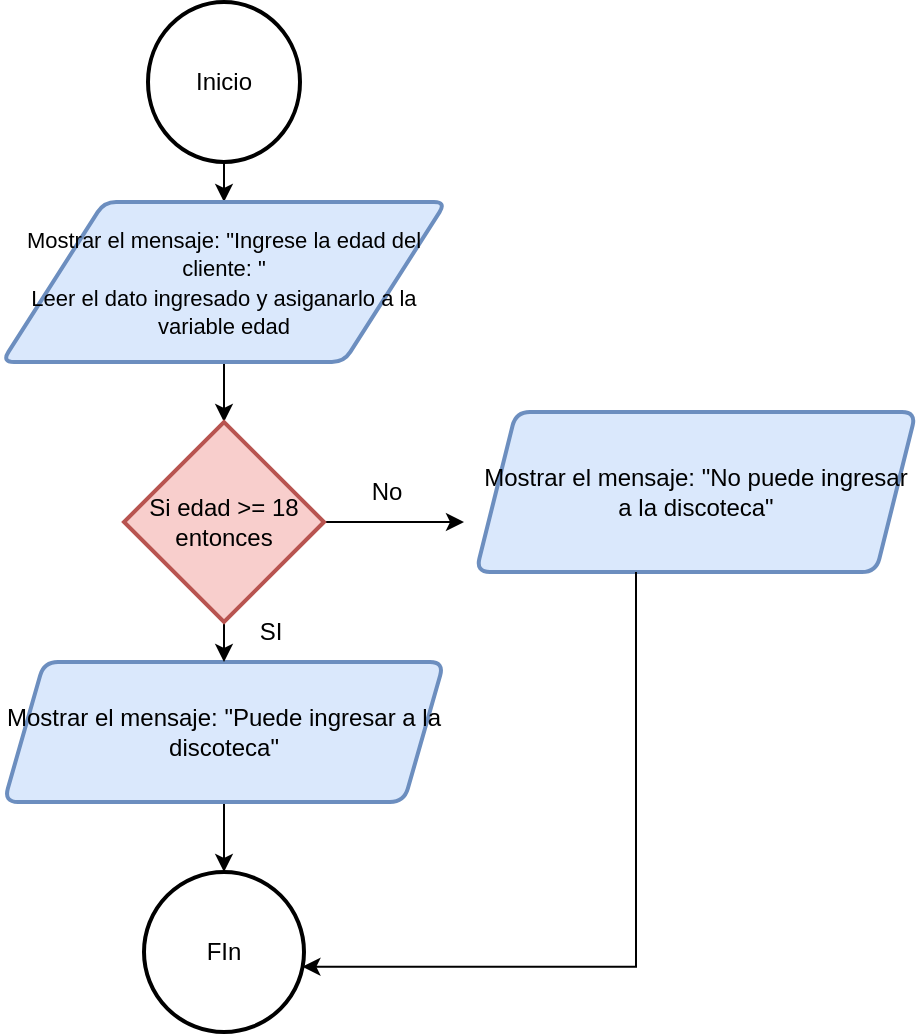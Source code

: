 <mxfile version="24.7.17">
  <diagram name="Página-1" id="d2faEwNxbQ2x0-C0SDmR">
    <mxGraphModel dx="1050" dy="522" grid="1" gridSize="10" guides="1" tooltips="1" connect="1" arrows="1" fold="1" page="1" pageScale="1" pageWidth="827" pageHeight="1169" math="0" shadow="0">
      <root>
        <mxCell id="0" />
        <mxCell id="1" parent="0" />
        <mxCell id="JrTyx0nyBxAhCsurTgNs-3" value="" style="edgeStyle=orthogonalEdgeStyle;rounded=0;orthogonalLoop=1;jettySize=auto;html=1;" edge="1" parent="1" source="JrTyx0nyBxAhCsurTgNs-1" target="JrTyx0nyBxAhCsurTgNs-2">
          <mxGeometry relative="1" as="geometry" />
        </mxCell>
        <mxCell id="JrTyx0nyBxAhCsurTgNs-1" value="Inicio" style="strokeWidth=2;html=1;shape=mxgraph.flowchart.start_2;whiteSpace=wrap;" vertex="1" parent="1">
          <mxGeometry x="376" y="70" width="76" height="80" as="geometry" />
        </mxCell>
        <mxCell id="JrTyx0nyBxAhCsurTgNs-5" value="" style="edgeStyle=orthogonalEdgeStyle;rounded=0;orthogonalLoop=1;jettySize=auto;html=1;" edge="1" parent="1" source="JrTyx0nyBxAhCsurTgNs-2" target="JrTyx0nyBxAhCsurTgNs-12">
          <mxGeometry relative="1" as="geometry">
            <mxPoint x="414" y="260" as="targetPoint" />
          </mxGeometry>
        </mxCell>
        <mxCell id="JrTyx0nyBxAhCsurTgNs-2" value="&lt;div&gt;&lt;font style=&quot;font-size: 11px;&quot;&gt;Mostrar el mensaje: &quot;Ingrese la edad del cliente: &quot;&lt;/font&gt;&lt;/div&gt;&lt;div&gt;&lt;span style=&quot;background-color: initial;&quot;&gt;&lt;font style=&quot;font-size: 11px;&quot;&gt;Leer el dato ingresado y asiganarlo a la variable edad&lt;/font&gt;&lt;/span&gt;&lt;/div&gt;" style="shape=parallelogram;html=1;strokeWidth=2;perimeter=parallelogramPerimeter;whiteSpace=wrap;rounded=1;arcSize=12;size=0.23;fillColor=#dae8fc;strokeColor=#6c8ebf;" vertex="1" parent="1">
          <mxGeometry x="303" y="170" width="222" height="80" as="geometry" />
        </mxCell>
        <mxCell id="JrTyx0nyBxAhCsurTgNs-10" value="" style="edgeStyle=orthogonalEdgeStyle;rounded=0;orthogonalLoop=1;jettySize=auto;html=1;" edge="1" parent="1" source="JrTyx0nyBxAhCsurTgNs-7" target="JrTyx0nyBxAhCsurTgNs-9">
          <mxGeometry relative="1" as="geometry" />
        </mxCell>
        <mxCell id="JrTyx0nyBxAhCsurTgNs-7" value="Mostrar el mensaje: &quot;Puede ingresar a la discoteca&quot;" style="shape=parallelogram;perimeter=parallelogramPerimeter;whiteSpace=wrap;html=1;fixedSize=1;rounded=1;arcSize=14;strokeWidth=2;fillColor=#dae8fc;strokeColor=#6c8ebf;" vertex="1" parent="1">
          <mxGeometry x="304" y="400" width="220" height="70" as="geometry" />
        </mxCell>
        <mxCell id="JrTyx0nyBxAhCsurTgNs-9" value="FIn" style="ellipse;whiteSpace=wrap;html=1;rounded=1;arcSize=14;strokeWidth=2;" vertex="1" parent="1">
          <mxGeometry x="374" y="505" width="80" height="80" as="geometry" />
        </mxCell>
        <mxCell id="JrTyx0nyBxAhCsurTgNs-17" value="" style="edgeStyle=orthogonalEdgeStyle;rounded=0;orthogonalLoop=1;jettySize=auto;html=1;" edge="1" parent="1" source="JrTyx0nyBxAhCsurTgNs-12">
          <mxGeometry relative="1" as="geometry">
            <mxPoint x="534" y="330" as="targetPoint" />
          </mxGeometry>
        </mxCell>
        <mxCell id="JrTyx0nyBxAhCsurTgNs-20" value="" style="edgeStyle=orthogonalEdgeStyle;rounded=0;orthogonalLoop=1;jettySize=auto;html=1;" edge="1" parent="1" source="JrTyx0nyBxAhCsurTgNs-12">
          <mxGeometry relative="1" as="geometry">
            <mxPoint x="414" y="400" as="targetPoint" />
          </mxGeometry>
        </mxCell>
        <mxCell id="JrTyx0nyBxAhCsurTgNs-12" value="Si edad &amp;gt;= 18 entonces" style="strokeWidth=2;html=1;shape=mxgraph.flowchart.decision;whiteSpace=wrap;direction=south;fillColor=#f8cecc;strokeColor=#b85450;" vertex="1" parent="1">
          <mxGeometry x="364" y="280" width="100" height="100" as="geometry" />
        </mxCell>
        <mxCell id="JrTyx0nyBxAhCsurTgNs-15" value="Mostrar el mensaje: &quot;No puede ingresar a la discoteca&quot;" style="shape=parallelogram;perimeter=parallelogramPerimeter;whiteSpace=wrap;html=1;fixedSize=1;rounded=1;arcSize=14;strokeWidth=2;fillColor=#dae8fc;strokeColor=#6c8ebf;" vertex="1" parent="1">
          <mxGeometry x="540" y="275" width="220" height="80" as="geometry" />
        </mxCell>
        <mxCell id="JrTyx0nyBxAhCsurTgNs-18" value="" style="edgeStyle=orthogonalEdgeStyle;rounded=0;orthogonalLoop=1;jettySize=auto;html=1;curved=0;entryX=0.99;entryY=0.592;entryDx=0;entryDy=0;entryPerimeter=0;" edge="1" parent="1" source="JrTyx0nyBxAhCsurTgNs-15" target="JrTyx0nyBxAhCsurTgNs-9">
          <mxGeometry relative="1" as="geometry">
            <mxPoint x="620" y="360" as="sourcePoint" />
            <mxPoint x="460" y="550" as="targetPoint" />
            <Array as="points">
              <mxPoint x="620" y="552" />
            </Array>
          </mxGeometry>
        </mxCell>
        <mxCell id="JrTyx0nyBxAhCsurTgNs-22" value="SI" style="text;html=1;align=center;verticalAlign=middle;resizable=0;points=[];autosize=1;strokeColor=none;fillColor=none;" vertex="1" parent="1">
          <mxGeometry x="422" y="370" width="30" height="30" as="geometry" />
        </mxCell>
        <mxCell id="JrTyx0nyBxAhCsurTgNs-23" value="No" style="text;html=1;align=center;verticalAlign=middle;resizable=0;points=[];autosize=1;strokeColor=none;fillColor=none;" vertex="1" parent="1">
          <mxGeometry x="475" y="300" width="40" height="30" as="geometry" />
        </mxCell>
      </root>
    </mxGraphModel>
  </diagram>
</mxfile>
